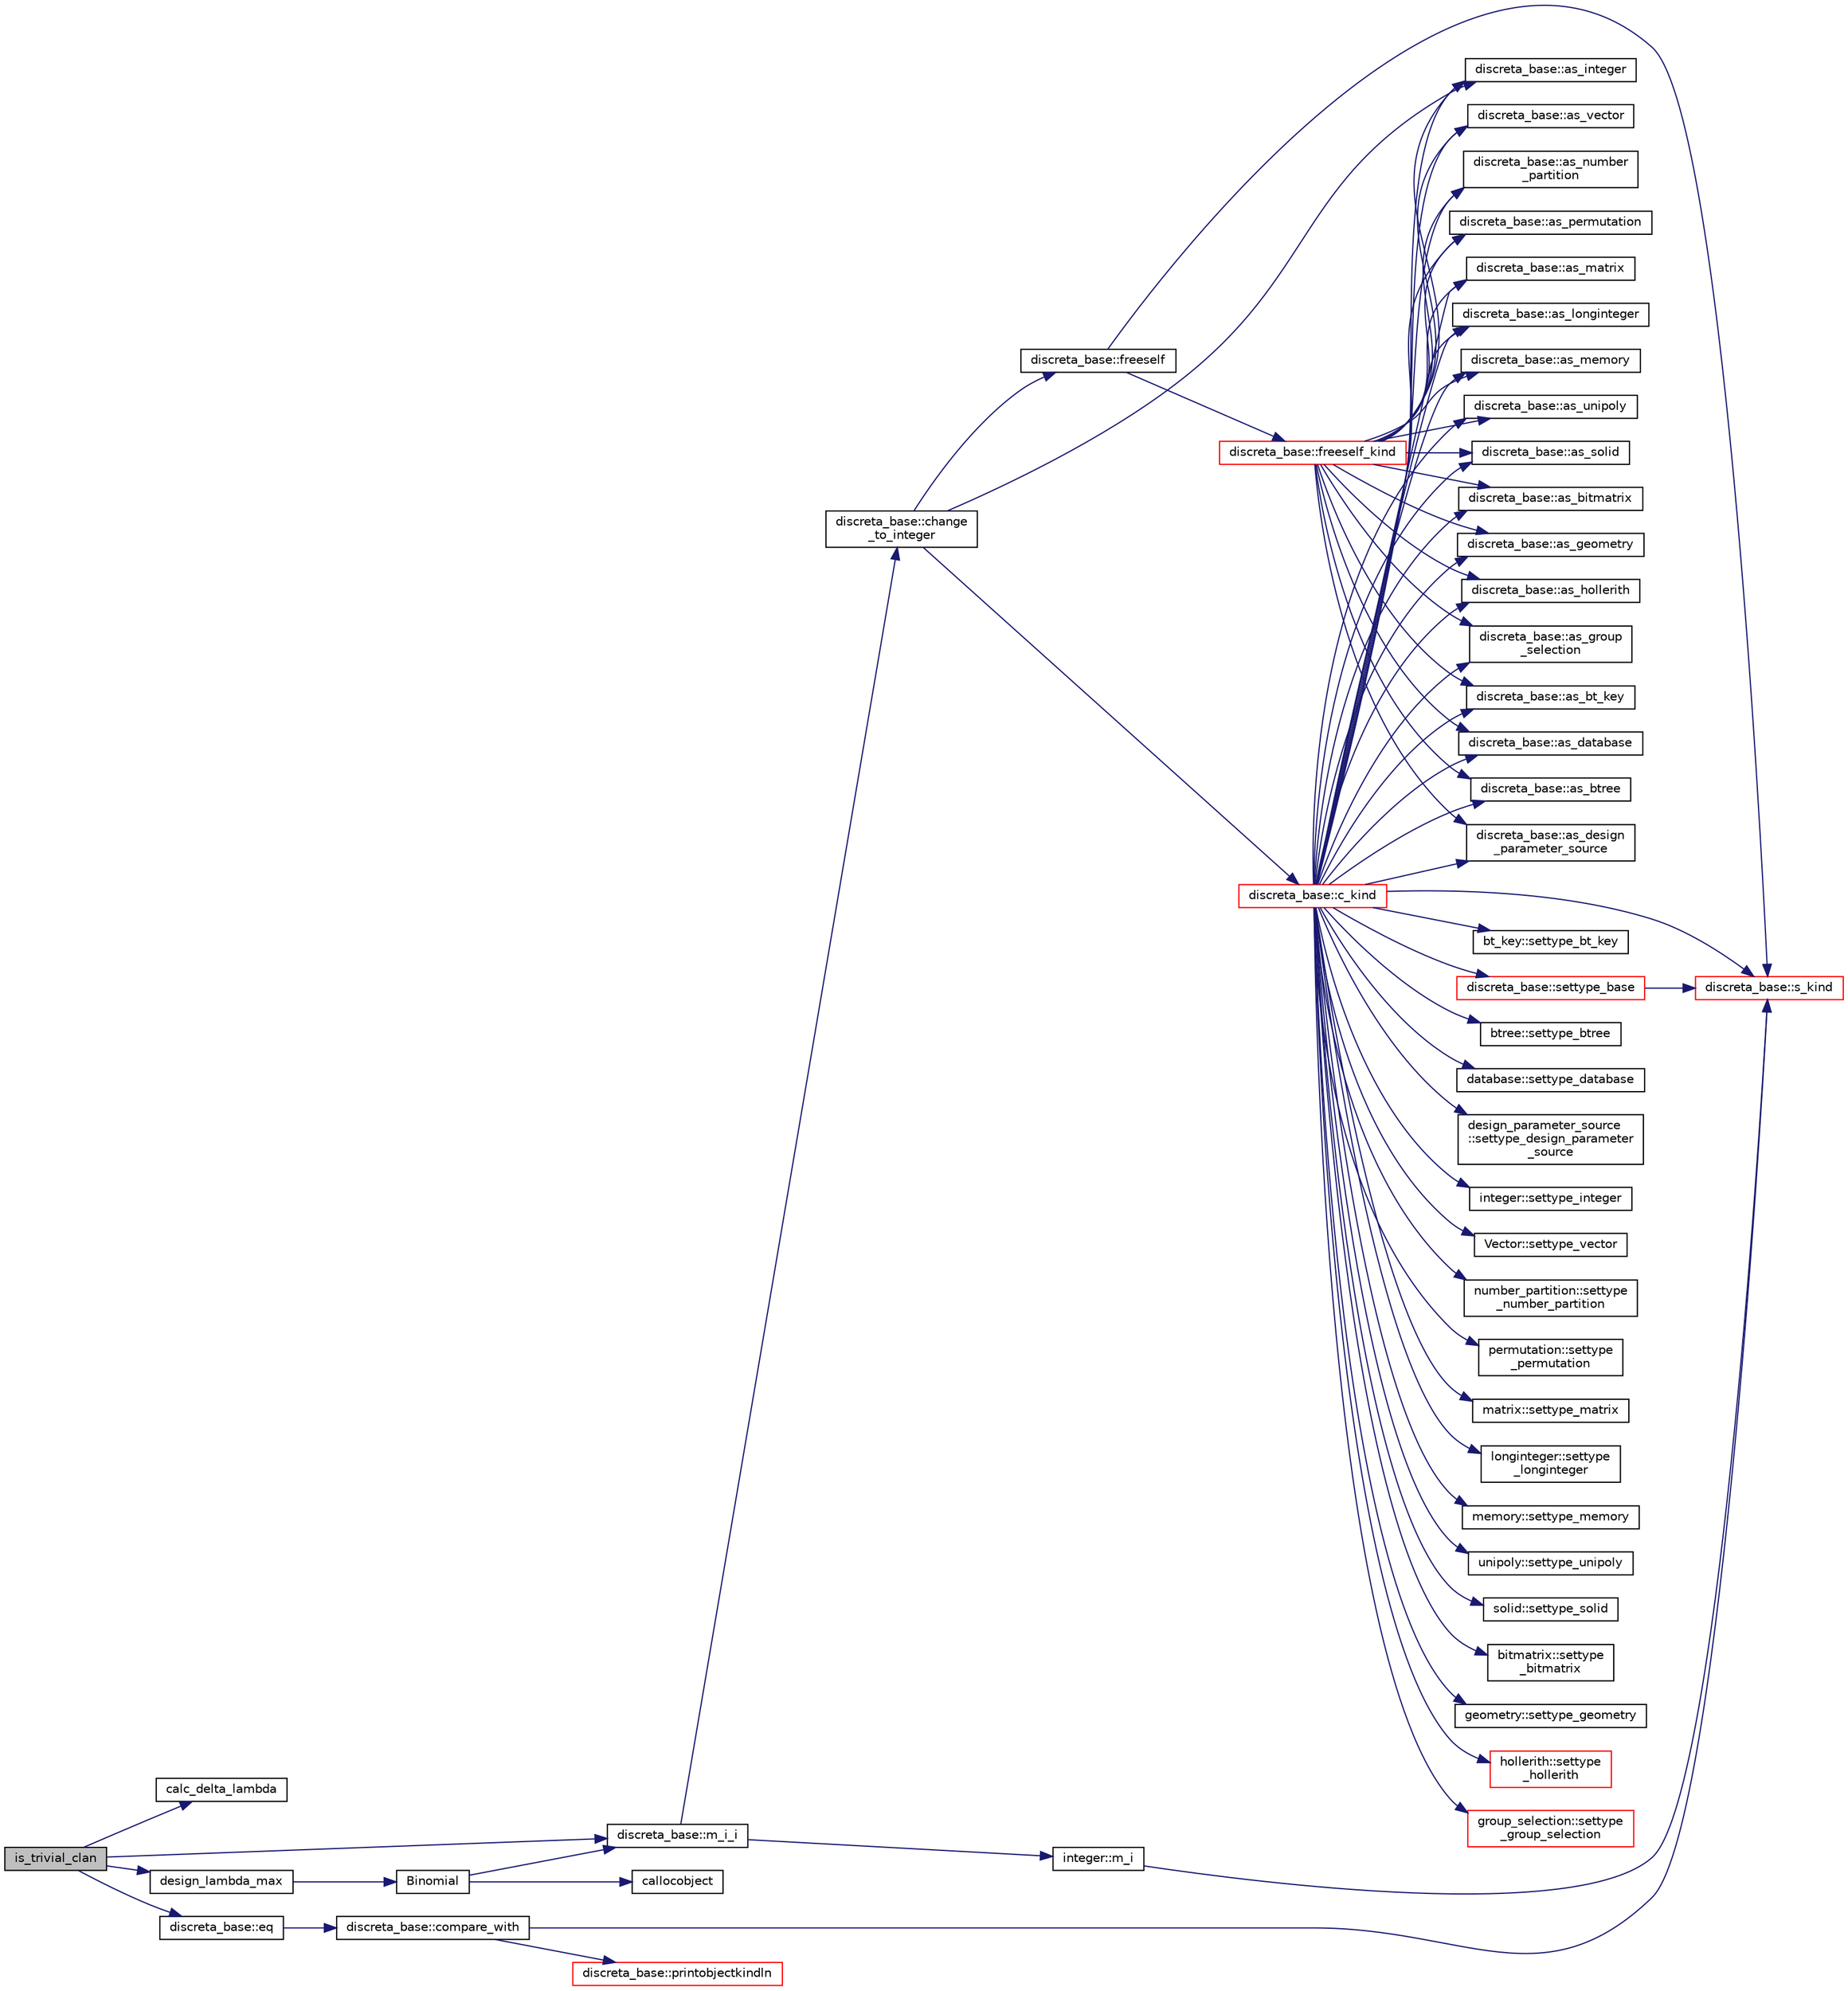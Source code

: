digraph "is_trivial_clan"
{
  edge [fontname="Helvetica",fontsize="10",labelfontname="Helvetica",labelfontsize="10"];
  node [fontname="Helvetica",fontsize="10",shape=record];
  rankdir="LR";
  Node1498 [label="is_trivial_clan",height=0.2,width=0.4,color="black", fillcolor="grey75", style="filled", fontcolor="black"];
  Node1498 -> Node1499 [color="midnightblue",fontsize="10",style="solid",fontname="Helvetica"];
  Node1499 [label="calc_delta_lambda",height=0.2,width=0.4,color="black", fillcolor="white", style="filled",URL="$d1/dec/lib_2_d_i_s_c_r_e_t_a_2design_8_c.html#a6d9006e88fa817dbd9f1f0217983ca75"];
  Node1498 -> Node1500 [color="midnightblue",fontsize="10",style="solid",fontname="Helvetica"];
  Node1500 [label="discreta_base::m_i_i",height=0.2,width=0.4,color="black", fillcolor="white", style="filled",URL="$d7/d71/classdiscreta__base.html#aa231464a9d4bc233f66608021c9ad997"];
  Node1500 -> Node1501 [color="midnightblue",fontsize="10",style="solid",fontname="Helvetica"];
  Node1501 [label="discreta_base::change\l_to_integer",height=0.2,width=0.4,color="black", fillcolor="white", style="filled",URL="$d7/d71/classdiscreta__base.html#a58a5a5bd8f8e6f2dd7b4483b66dc7bb9"];
  Node1501 -> Node1502 [color="midnightblue",fontsize="10",style="solid",fontname="Helvetica"];
  Node1502 [label="discreta_base::freeself",height=0.2,width=0.4,color="black", fillcolor="white", style="filled",URL="$d7/d71/classdiscreta__base.html#a9a3c9501a562293b5667c11b9174d6e5"];
  Node1502 -> Node1503 [color="midnightblue",fontsize="10",style="solid",fontname="Helvetica"];
  Node1503 [label="discreta_base::freeself_kind",height=0.2,width=0.4,color="red", fillcolor="white", style="filled",URL="$d7/d71/classdiscreta__base.html#a63a23ada2165b3838fab719ed458cec8"];
  Node1503 -> Node1511 [color="midnightblue",fontsize="10",style="solid",fontname="Helvetica"];
  Node1511 [label="discreta_base::as_integer",height=0.2,width=0.4,color="black", fillcolor="white", style="filled",URL="$d7/d71/classdiscreta__base.html#a00d7691eaf874fd283d942692fe8dd26"];
  Node1503 -> Node1513 [color="midnightblue",fontsize="10",style="solid",fontname="Helvetica"];
  Node1513 [label="discreta_base::as_vector",height=0.2,width=0.4,color="black", fillcolor="white", style="filled",URL="$d7/d71/classdiscreta__base.html#a7bdd6cae39c380b128ee9e17e42cf020"];
  Node1503 -> Node1516 [color="midnightblue",fontsize="10",style="solid",fontname="Helvetica"];
  Node1516 [label="discreta_base::as_number\l_partition",height=0.2,width=0.4,color="black", fillcolor="white", style="filled",URL="$d7/d71/classdiscreta__base.html#a307aa09de0e925d46697707968ffab00"];
  Node1503 -> Node1518 [color="midnightblue",fontsize="10",style="solid",fontname="Helvetica"];
  Node1518 [label="discreta_base::as_permutation",height=0.2,width=0.4,color="black", fillcolor="white", style="filled",URL="$d7/d71/classdiscreta__base.html#aa4e72f36a82984239b12ae831e131098"];
  Node1503 -> Node1520 [color="midnightblue",fontsize="10",style="solid",fontname="Helvetica"];
  Node1520 [label="discreta_base::as_matrix",height=0.2,width=0.4,color="black", fillcolor="white", style="filled",URL="$d7/d71/classdiscreta__base.html#ae4d7f56d917a4707b838fbffde6467ff"];
  Node1503 -> Node1523 [color="midnightblue",fontsize="10",style="solid",fontname="Helvetica"];
  Node1523 [label="discreta_base::as_longinteger",height=0.2,width=0.4,color="black", fillcolor="white", style="filled",URL="$d7/d71/classdiscreta__base.html#a20a094639eb711b10c8694c51937f7cd"];
  Node1503 -> Node1526 [color="midnightblue",fontsize="10",style="solid",fontname="Helvetica"];
  Node1526 [label="discreta_base::as_memory",height=0.2,width=0.4,color="black", fillcolor="white", style="filled",URL="$d7/d71/classdiscreta__base.html#ad94b2d7dce0cd4fa22db57f6e79c4bd2"];
  Node1503 -> Node1528 [color="midnightblue",fontsize="10",style="solid",fontname="Helvetica"];
  Node1528 [label="discreta_base::as_unipoly",height=0.2,width=0.4,color="black", fillcolor="white", style="filled",URL="$d7/d71/classdiscreta__base.html#ad50d8027f039fe5c2478cddb243adc9d"];
  Node1503 -> Node1530 [color="midnightblue",fontsize="10",style="solid",fontname="Helvetica"];
  Node1530 [label="discreta_base::as_solid",height=0.2,width=0.4,color="black", fillcolor="white", style="filled",URL="$d7/d71/classdiscreta__base.html#a1fc5f2b85ec97ab0a69dd64903c970a5"];
  Node1503 -> Node1532 [color="midnightblue",fontsize="10",style="solid",fontname="Helvetica"];
  Node1532 [label="discreta_base::as_bitmatrix",height=0.2,width=0.4,color="black", fillcolor="white", style="filled",URL="$d7/d71/classdiscreta__base.html#a071ad54ea8ef6c9d1d15f532e5a76df6"];
  Node1503 -> Node1534 [color="midnightblue",fontsize="10",style="solid",fontname="Helvetica"];
  Node1534 [label="discreta_base::as_geometry",height=0.2,width=0.4,color="black", fillcolor="white", style="filled",URL="$d7/d71/classdiscreta__base.html#a38fc7b4cdd830703e9d87354b79bc5c8"];
  Node1503 -> Node1536 [color="midnightblue",fontsize="10",style="solid",fontname="Helvetica"];
  Node1536 [label="discreta_base::as_hollerith",height=0.2,width=0.4,color="black", fillcolor="white", style="filled",URL="$d7/d71/classdiscreta__base.html#a3e66f82711f314710107e2f29e589690"];
  Node1503 -> Node1538 [color="midnightblue",fontsize="10",style="solid",fontname="Helvetica"];
  Node1538 [label="discreta_base::as_group\l_selection",height=0.2,width=0.4,color="black", fillcolor="white", style="filled",URL="$d7/d71/classdiscreta__base.html#aae1bac4883c567718bef9fb610abbdc8"];
  Node1503 -> Node1540 [color="midnightblue",fontsize="10",style="solid",fontname="Helvetica"];
  Node1540 [label="discreta_base::as_bt_key",height=0.2,width=0.4,color="black", fillcolor="white", style="filled",URL="$d7/d71/classdiscreta__base.html#a2734c6e08dca17cf6588bd5064ec1b9f"];
  Node1503 -> Node1542 [color="midnightblue",fontsize="10",style="solid",fontname="Helvetica"];
  Node1542 [label="discreta_base::as_database",height=0.2,width=0.4,color="black", fillcolor="white", style="filled",URL="$d7/d71/classdiscreta__base.html#ab055d39d58210a2b03ba3d33703b09a9"];
  Node1503 -> Node1544 [color="midnightblue",fontsize="10",style="solid",fontname="Helvetica"];
  Node1544 [label="discreta_base::as_btree",height=0.2,width=0.4,color="black", fillcolor="white", style="filled",URL="$d7/d71/classdiscreta__base.html#a78e76674cef2ec113c17989c11288778"];
  Node1503 -> Node1546 [color="midnightblue",fontsize="10",style="solid",fontname="Helvetica"];
  Node1546 [label="discreta_base::as_design\l_parameter_source",height=0.2,width=0.4,color="black", fillcolor="white", style="filled",URL="$d7/d71/classdiscreta__base.html#a59cbf837c6582ded5bc586265d13d81a"];
  Node1502 -> Node1505 [color="midnightblue",fontsize="10",style="solid",fontname="Helvetica"];
  Node1505 [label="discreta_base::s_kind",height=0.2,width=0.4,color="red", fillcolor="white", style="filled",URL="$d7/d71/classdiscreta__base.html#a8a830025c74adbbc3362418a7c2ba157"];
  Node1501 -> Node1550 [color="midnightblue",fontsize="10",style="solid",fontname="Helvetica"];
  Node1550 [label="discreta_base::c_kind",height=0.2,width=0.4,color="red", fillcolor="white", style="filled",URL="$d7/d71/classdiscreta__base.html#adc2ff61589c2d083688e7a43f333cb62"];
  Node1550 -> Node1551 [color="midnightblue",fontsize="10",style="solid",fontname="Helvetica"];
  Node1551 [label="discreta_base::settype_base",height=0.2,width=0.4,color="red", fillcolor="white", style="filled",URL="$d7/d71/classdiscreta__base.html#a4f42899a89447d1c3993ea07c38f8ad4"];
  Node1551 -> Node1505 [color="midnightblue",fontsize="10",style="solid",fontname="Helvetica"];
  Node1550 -> Node1511 [color="midnightblue",fontsize="10",style="solid",fontname="Helvetica"];
  Node1550 -> Node1552 [color="midnightblue",fontsize="10",style="solid",fontname="Helvetica"];
  Node1552 [label="integer::settype_integer",height=0.2,width=0.4,color="black", fillcolor="white", style="filled",URL="$d0/de5/classinteger.html#a6265c65ef311229acd513d748faba796"];
  Node1550 -> Node1513 [color="midnightblue",fontsize="10",style="solid",fontname="Helvetica"];
  Node1550 -> Node1553 [color="midnightblue",fontsize="10",style="solid",fontname="Helvetica"];
  Node1553 [label="Vector::settype_vector",height=0.2,width=0.4,color="black", fillcolor="white", style="filled",URL="$d5/db2/class_vector.html#a34e0d00b18c051f23904a8429fa6c8b4"];
  Node1550 -> Node1516 [color="midnightblue",fontsize="10",style="solid",fontname="Helvetica"];
  Node1550 -> Node1554 [color="midnightblue",fontsize="10",style="solid",fontname="Helvetica"];
  Node1554 [label="number_partition::settype\l_number_partition",height=0.2,width=0.4,color="black", fillcolor="white", style="filled",URL="$df/d50/classnumber__partition.html#a3aaec1b557758f643ffc8555bbc358be"];
  Node1550 -> Node1518 [color="midnightblue",fontsize="10",style="solid",fontname="Helvetica"];
  Node1550 -> Node1555 [color="midnightblue",fontsize="10",style="solid",fontname="Helvetica"];
  Node1555 [label="permutation::settype\l_permutation",height=0.2,width=0.4,color="black", fillcolor="white", style="filled",URL="$d0/d08/classpermutation.html#af1eea29f86195cede9562e444664c28c"];
  Node1550 -> Node1520 [color="midnightblue",fontsize="10",style="solid",fontname="Helvetica"];
  Node1550 -> Node1556 [color="midnightblue",fontsize="10",style="solid",fontname="Helvetica"];
  Node1556 [label="matrix::settype_matrix",height=0.2,width=0.4,color="black", fillcolor="white", style="filled",URL="$d1/d8d/classmatrix.html#a1780283a64a789e4084d792683d276bb"];
  Node1550 -> Node1523 [color="midnightblue",fontsize="10",style="solid",fontname="Helvetica"];
  Node1550 -> Node1557 [color="midnightblue",fontsize="10",style="solid",fontname="Helvetica"];
  Node1557 [label="longinteger::settype\l_longinteger",height=0.2,width=0.4,color="black", fillcolor="white", style="filled",URL="$d3/d71/classlonginteger.html#ae5f811ece8df31b9ff114368a18e1dc5"];
  Node1550 -> Node1526 [color="midnightblue",fontsize="10",style="solid",fontname="Helvetica"];
  Node1550 -> Node1558 [color="midnightblue",fontsize="10",style="solid",fontname="Helvetica"];
  Node1558 [label="memory::settype_memory",height=0.2,width=0.4,color="black", fillcolor="white", style="filled",URL="$d8/d99/classmemory.html#a33aae277f9b8fe36b02e9d5da895451b"];
  Node1550 -> Node1528 [color="midnightblue",fontsize="10",style="solid",fontname="Helvetica"];
  Node1550 -> Node1559 [color="midnightblue",fontsize="10",style="solid",fontname="Helvetica"];
  Node1559 [label="unipoly::settype_unipoly",height=0.2,width=0.4,color="black", fillcolor="white", style="filled",URL="$d1/d89/classunipoly.html#a8db854fcc85c5e1150b1f1b1c005c95b"];
  Node1550 -> Node1530 [color="midnightblue",fontsize="10",style="solid",fontname="Helvetica"];
  Node1550 -> Node1560 [color="midnightblue",fontsize="10",style="solid",fontname="Helvetica"];
  Node1560 [label="solid::settype_solid",height=0.2,width=0.4,color="black", fillcolor="white", style="filled",URL="$d8/def/classsolid.html#a775bd4821f75a8aee4ea3d4335ff90e0"];
  Node1550 -> Node1532 [color="midnightblue",fontsize="10",style="solid",fontname="Helvetica"];
  Node1550 -> Node1561 [color="midnightblue",fontsize="10",style="solid",fontname="Helvetica"];
  Node1561 [label="bitmatrix::settype\l_bitmatrix",height=0.2,width=0.4,color="black", fillcolor="white", style="filled",URL="$de/dc8/classbitmatrix.html#acb571d947f9526665ebbdc0ce3e2a973"];
  Node1550 -> Node1534 [color="midnightblue",fontsize="10",style="solid",fontname="Helvetica"];
  Node1550 -> Node1562 [color="midnightblue",fontsize="10",style="solid",fontname="Helvetica"];
  Node1562 [label="geometry::settype_geometry",height=0.2,width=0.4,color="black", fillcolor="white", style="filled",URL="$da/d44/classgeometry.html#ab4a336baba6a3f56f5ffa053a5be5ba7"];
  Node1550 -> Node1536 [color="midnightblue",fontsize="10",style="solid",fontname="Helvetica"];
  Node1550 -> Node1563 [color="midnightblue",fontsize="10",style="solid",fontname="Helvetica"];
  Node1563 [label="hollerith::settype\l_hollerith",height=0.2,width=0.4,color="red", fillcolor="white", style="filled",URL="$d8/d99/classhollerith.html#a23bbd4acfc88a0e90f1245f243f51f76"];
  Node1550 -> Node1538 [color="midnightblue",fontsize="10",style="solid",fontname="Helvetica"];
  Node1550 -> Node1565 [color="midnightblue",fontsize="10",style="solid",fontname="Helvetica"];
  Node1565 [label="group_selection::settype\l_group_selection",height=0.2,width=0.4,color="red", fillcolor="white", style="filled",URL="$d6/db0/classgroup__selection.html#a015ed73b7b8d784bedd4d11ac1fc0ec1"];
  Node1550 -> Node1540 [color="midnightblue",fontsize="10",style="solid",fontname="Helvetica"];
  Node1550 -> Node1568 [color="midnightblue",fontsize="10",style="solid",fontname="Helvetica"];
  Node1568 [label="bt_key::settype_bt_key",height=0.2,width=0.4,color="black", fillcolor="white", style="filled",URL="$d1/de5/classbt__key.html#a352bb10beb7c789d8d29373035824800"];
  Node1550 -> Node1542 [color="midnightblue",fontsize="10",style="solid",fontname="Helvetica"];
  Node1550 -> Node1569 [color="midnightblue",fontsize="10",style="solid",fontname="Helvetica"];
  Node1569 [label="database::settype_database",height=0.2,width=0.4,color="black", fillcolor="white", style="filled",URL="$db/d72/classdatabase.html#a014639aa001462e480eb1f3984839b72"];
  Node1550 -> Node1544 [color="midnightblue",fontsize="10",style="solid",fontname="Helvetica"];
  Node1550 -> Node1570 [color="midnightblue",fontsize="10",style="solid",fontname="Helvetica"];
  Node1570 [label="btree::settype_btree",height=0.2,width=0.4,color="black", fillcolor="white", style="filled",URL="$dd/db0/classbtree.html#a5a1b9773c848908a6050cc733d2d9780"];
  Node1550 -> Node1546 [color="midnightblue",fontsize="10",style="solid",fontname="Helvetica"];
  Node1550 -> Node1571 [color="midnightblue",fontsize="10",style="solid",fontname="Helvetica"];
  Node1571 [label="design_parameter_source\l::settype_design_parameter\l_source",height=0.2,width=0.4,color="black", fillcolor="white", style="filled",URL="$df/d4b/classdesign__parameter__source.html#a3af3b851df87bd1661fb9c9ce18822c8"];
  Node1550 -> Node1505 [color="midnightblue",fontsize="10",style="solid",fontname="Helvetica"];
  Node1501 -> Node1511 [color="midnightblue",fontsize="10",style="solid",fontname="Helvetica"];
  Node1500 -> Node1573 [color="midnightblue",fontsize="10",style="solid",fontname="Helvetica"];
  Node1573 [label="integer::m_i",height=0.2,width=0.4,color="black", fillcolor="white", style="filled",URL="$d0/de5/classinteger.html#a869091f0a0f35f5354c8c4a70250e8a9"];
  Node1573 -> Node1505 [color="midnightblue",fontsize="10",style="solid",fontname="Helvetica"];
  Node1498 -> Node1574 [color="midnightblue",fontsize="10",style="solid",fontname="Helvetica"];
  Node1574 [label="design_lambda_max",height=0.2,width=0.4,color="black", fillcolor="white", style="filled",URL="$d1/dec/lib_2_d_i_s_c_r_e_t_a_2design_8_c.html#acdf81c1d4f1b0dbacad39f2c0a1190ed"];
  Node1574 -> Node1575 [color="midnightblue",fontsize="10",style="solid",fontname="Helvetica"];
  Node1575 [label="Binomial",height=0.2,width=0.4,color="black", fillcolor="white", style="filled",URL="$d9/d60/discreta_8h.html#a832bb13a7500f74e6ce6fd77a4133dcf"];
  Node1575 -> Node1500 [color="midnightblue",fontsize="10",style="solid",fontname="Helvetica"];
  Node1575 -> Node1576 [color="midnightblue",fontsize="10",style="solid",fontname="Helvetica"];
  Node1576 [label="callocobject",height=0.2,width=0.4,color="black", fillcolor="white", style="filled",URL="$d3/d72/global_8_c.html#a8bbcb8338d159223714097d10e94364d"];
  Node1498 -> Node1577 [color="midnightblue",fontsize="10",style="solid",fontname="Helvetica"];
  Node1577 [label="discreta_base::eq",height=0.2,width=0.4,color="black", fillcolor="white", style="filled",URL="$d7/d71/classdiscreta__base.html#a7afe4f013b04efa764ed9fe099e5eb80"];
  Node1577 -> Node1578 [color="midnightblue",fontsize="10",style="solid",fontname="Helvetica"];
  Node1578 [label="discreta_base::compare_with",height=0.2,width=0.4,color="black", fillcolor="white", style="filled",URL="$d7/d71/classdiscreta__base.html#a3818444c4301d0b7ed47c3b850ea6c60"];
  Node1578 -> Node1505 [color="midnightblue",fontsize="10",style="solid",fontname="Helvetica"];
  Node1578 -> Node1508 [color="midnightblue",fontsize="10",style="solid",fontname="Helvetica"];
  Node1508 [label="discreta_base::printobjectkindln",height=0.2,width=0.4,color="red", fillcolor="white", style="filled",URL="$d7/d71/classdiscreta__base.html#a677ccc8f392ebedde05e453f8cf59559"];
}
